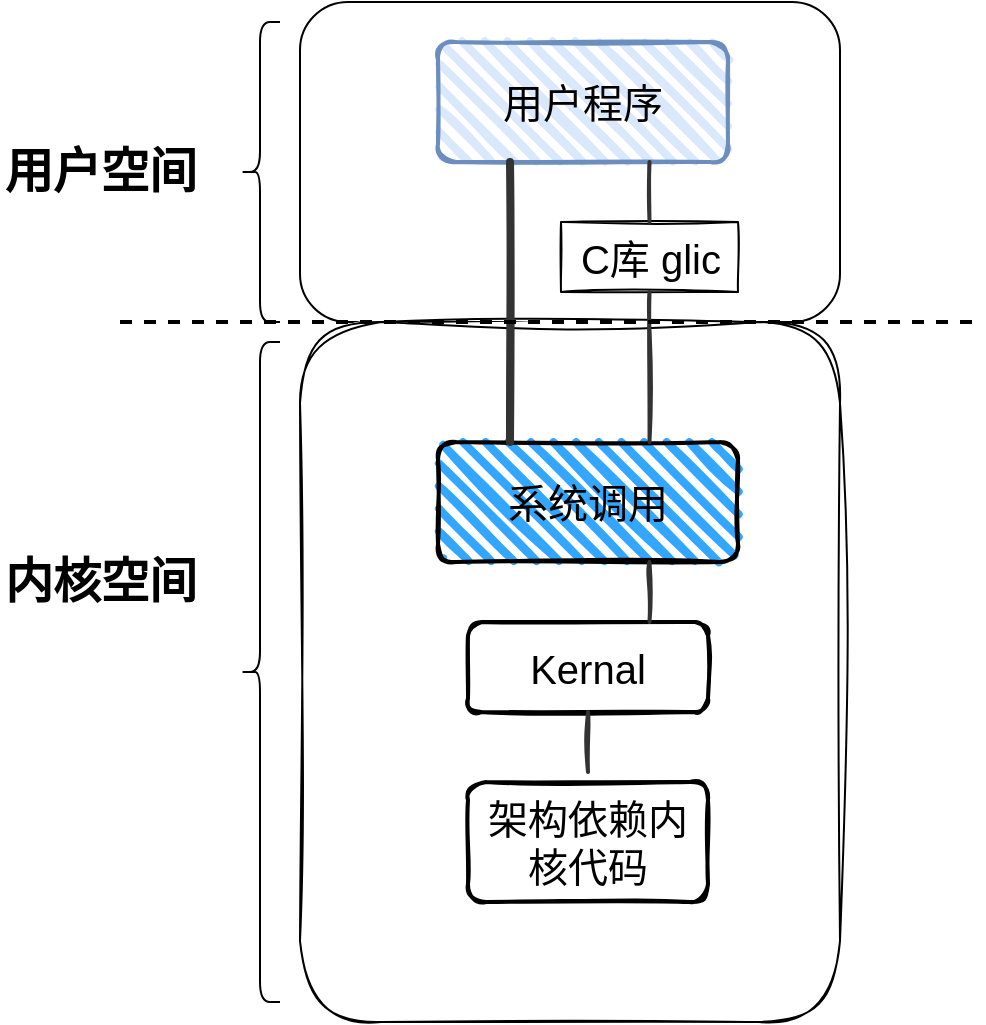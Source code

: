 <mxfile version="20.8.11" type="github">
  <diagram name="第 1 页" id="DKMR2xDgTydPrT_9_aIW">
    <mxGraphModel dx="1002" dy="581" grid="1" gridSize="10" guides="1" tooltips="1" connect="1" arrows="1" fold="1" page="1" pageScale="1" pageWidth="827" pageHeight="1169" math="0" shadow="0">
      <root>
        <mxCell id="0" />
        <mxCell id="1" parent="0" />
        <mxCell id="3BmfBODFu5di78ytEiLs-2" value="" style="rounded=1;whiteSpace=wrap;html=1;direction=south;fillStyle=auto;" vertex="1" parent="1">
          <mxGeometry x="270" y="40" width="270" height="160" as="geometry" />
        </mxCell>
        <mxCell id="3BmfBODFu5di78ytEiLs-3" value="" style="rounded=1;whiteSpace=wrap;html=1;direction=south;glass=0;sketch=1;curveFitting=1;jiggle=2;" vertex="1" parent="1">
          <mxGeometry x="270" y="200" width="270" height="350" as="geometry" />
        </mxCell>
        <mxCell id="3BmfBODFu5di78ytEiLs-4" value="" style="shape=curlyBracket;whiteSpace=wrap;html=1;rounded=1;labelPosition=left;verticalLabelPosition=middle;align=right;verticalAlign=middle;" vertex="1" parent="1">
          <mxGeometry x="240" y="50" width="20" height="150" as="geometry" />
        </mxCell>
        <mxCell id="3BmfBODFu5di78ytEiLs-5" value="用户空间" style="text;strokeColor=none;fillColor=none;html=1;fontSize=24;fontStyle=1;verticalAlign=middle;align=center;" vertex="1" parent="1">
          <mxGeometry x="120" y="105" width="100" height="40" as="geometry" />
        </mxCell>
        <mxCell id="3BmfBODFu5di78ytEiLs-6" value="" style="shape=curlyBracket;whiteSpace=wrap;html=1;rounded=1;labelPosition=left;verticalLabelPosition=middle;align=right;verticalAlign=middle;" vertex="1" parent="1">
          <mxGeometry x="240" y="210" width="20" height="330" as="geometry" />
        </mxCell>
        <mxCell id="3BmfBODFu5di78ytEiLs-7" value="内核空间&lt;br&gt;" style="text;strokeColor=none;fillColor=none;html=1;fontSize=24;fontStyle=1;verticalAlign=middle;align=center;" vertex="1" parent="1">
          <mxGeometry x="120" y="310" width="100" height="40" as="geometry" />
        </mxCell>
        <mxCell id="3BmfBODFu5di78ytEiLs-9" value="&lt;font style=&quot;font-size: 20px;&quot;&gt;系统调用&lt;/font&gt;" style="rounded=1;whiteSpace=wrap;html=1;strokeWidth=2;fillWeight=4;hachureGap=8;hachureAngle=45;sketch=1;fillStyle=auto;fillColor=#33a7ff;" vertex="1" parent="1">
          <mxGeometry x="339" y="260" width="150" height="60" as="geometry" />
        </mxCell>
        <mxCell id="3BmfBODFu5di78ytEiLs-10" value="&lt;font style=&quot;font-size: 20px;&quot;&gt;Kernal&lt;/font&gt;" style="rounded=1;whiteSpace=wrap;html=1;strokeWidth=2;fillWeight=4;hachureGap=8;hachureAngle=45;sketch=1;fillStyle=auto;fontSize=13;" vertex="1" parent="1">
          <mxGeometry x="354" y="350" width="120" height="45" as="geometry" />
        </mxCell>
        <mxCell id="3BmfBODFu5di78ytEiLs-11" value="架构依赖内核代码" style="rounded=1;whiteSpace=wrap;html=1;strokeWidth=2;fillWeight=4;hachureGap=8;hachureAngle=45;sketch=1;fillStyle=auto;fontSize=20;" vertex="1" parent="1">
          <mxGeometry x="354" y="430" width="120" height="60" as="geometry" />
        </mxCell>
        <mxCell id="3BmfBODFu5di78ytEiLs-20" value="用户程序" style="rounded=1;whiteSpace=wrap;html=1;strokeWidth=2;fillWeight=4;hachureGap=8;hachureAngle=45;fillColor=#dae8fc;sketch=1;glass=0;fillStyle=auto;fontSize=20;strokeColor=#6c8ebf;" vertex="1" parent="1">
          <mxGeometry x="339" y="60" width="145" height="60" as="geometry" />
        </mxCell>
        <mxCell id="3BmfBODFu5di78ytEiLs-26" value="C库 glic" style="rounded=0;whiteSpace=wrap;html=1;glass=0;sketch=1;fillStyle=auto;fontSize=20;" vertex="1" parent="1">
          <mxGeometry x="400.5" y="150" width="88.5" height="35" as="geometry" />
        </mxCell>
        <mxCell id="3BmfBODFu5di78ytEiLs-31" value="" style="line;strokeWidth=4;direction=south;html=1;rounded=1;glass=0;sketch=1;fillStyle=auto;fontSize=20;fillColor=#f5f5f5;strokeColor=#333333;fontColor=#333333;" vertex="1" parent="1">
          <mxGeometry x="370" y="120" width="10" height="140" as="geometry" />
        </mxCell>
        <mxCell id="3BmfBODFu5di78ytEiLs-33" value="" style="line;strokeWidth=2;direction=south;html=1;rounded=1;glass=0;sketch=1;fillStyle=auto;strokeColor=#333333;fontSize=20;fillColor=#33a7ff;" vertex="1" parent="1">
          <mxGeometry x="439.75" y="185" width="10" height="75" as="geometry" />
        </mxCell>
        <mxCell id="3BmfBODFu5di78ytEiLs-35" value="" style="line;strokeWidth=2;direction=south;html=1;rounded=1;glass=0;sketch=1;fillStyle=auto;strokeColor=#333333;fontSize=20;fillColor=#33a7ff;" vertex="1" parent="1">
          <mxGeometry x="439.75" y="120" width="10" height="30" as="geometry" />
        </mxCell>
        <mxCell id="3BmfBODFu5di78ytEiLs-37" value="" style="line;strokeWidth=2;direction=south;html=1;rounded=1;glass=0;sketch=1;fillStyle=auto;strokeColor=#333333;fontSize=20;fillColor=#33a7ff;" vertex="1" parent="1">
          <mxGeometry x="439.75" y="320" width="10" height="30" as="geometry" />
        </mxCell>
        <mxCell id="3BmfBODFu5di78ytEiLs-38" value="" style="line;strokeWidth=2;direction=south;html=1;rounded=1;glass=0;sketch=1;fillStyle=auto;strokeColor=#333333;fontSize=20;fillColor=#33a7ff;" vertex="1" parent="1">
          <mxGeometry x="409" y="395" width="10" height="30" as="geometry" />
        </mxCell>
        <mxCell id="3BmfBODFu5di78ytEiLs-39" value="" style="endArrow=none;dashed=1;html=1;fontSize=20;rounded=0;strokeWidth=2;" edge="1" parent="1">
          <mxGeometry width="50" height="50" relative="1" as="geometry">
            <mxPoint x="180" y="200" as="sourcePoint" />
            <mxPoint x="610" y="200" as="targetPoint" />
          </mxGeometry>
        </mxCell>
      </root>
    </mxGraphModel>
  </diagram>
</mxfile>
